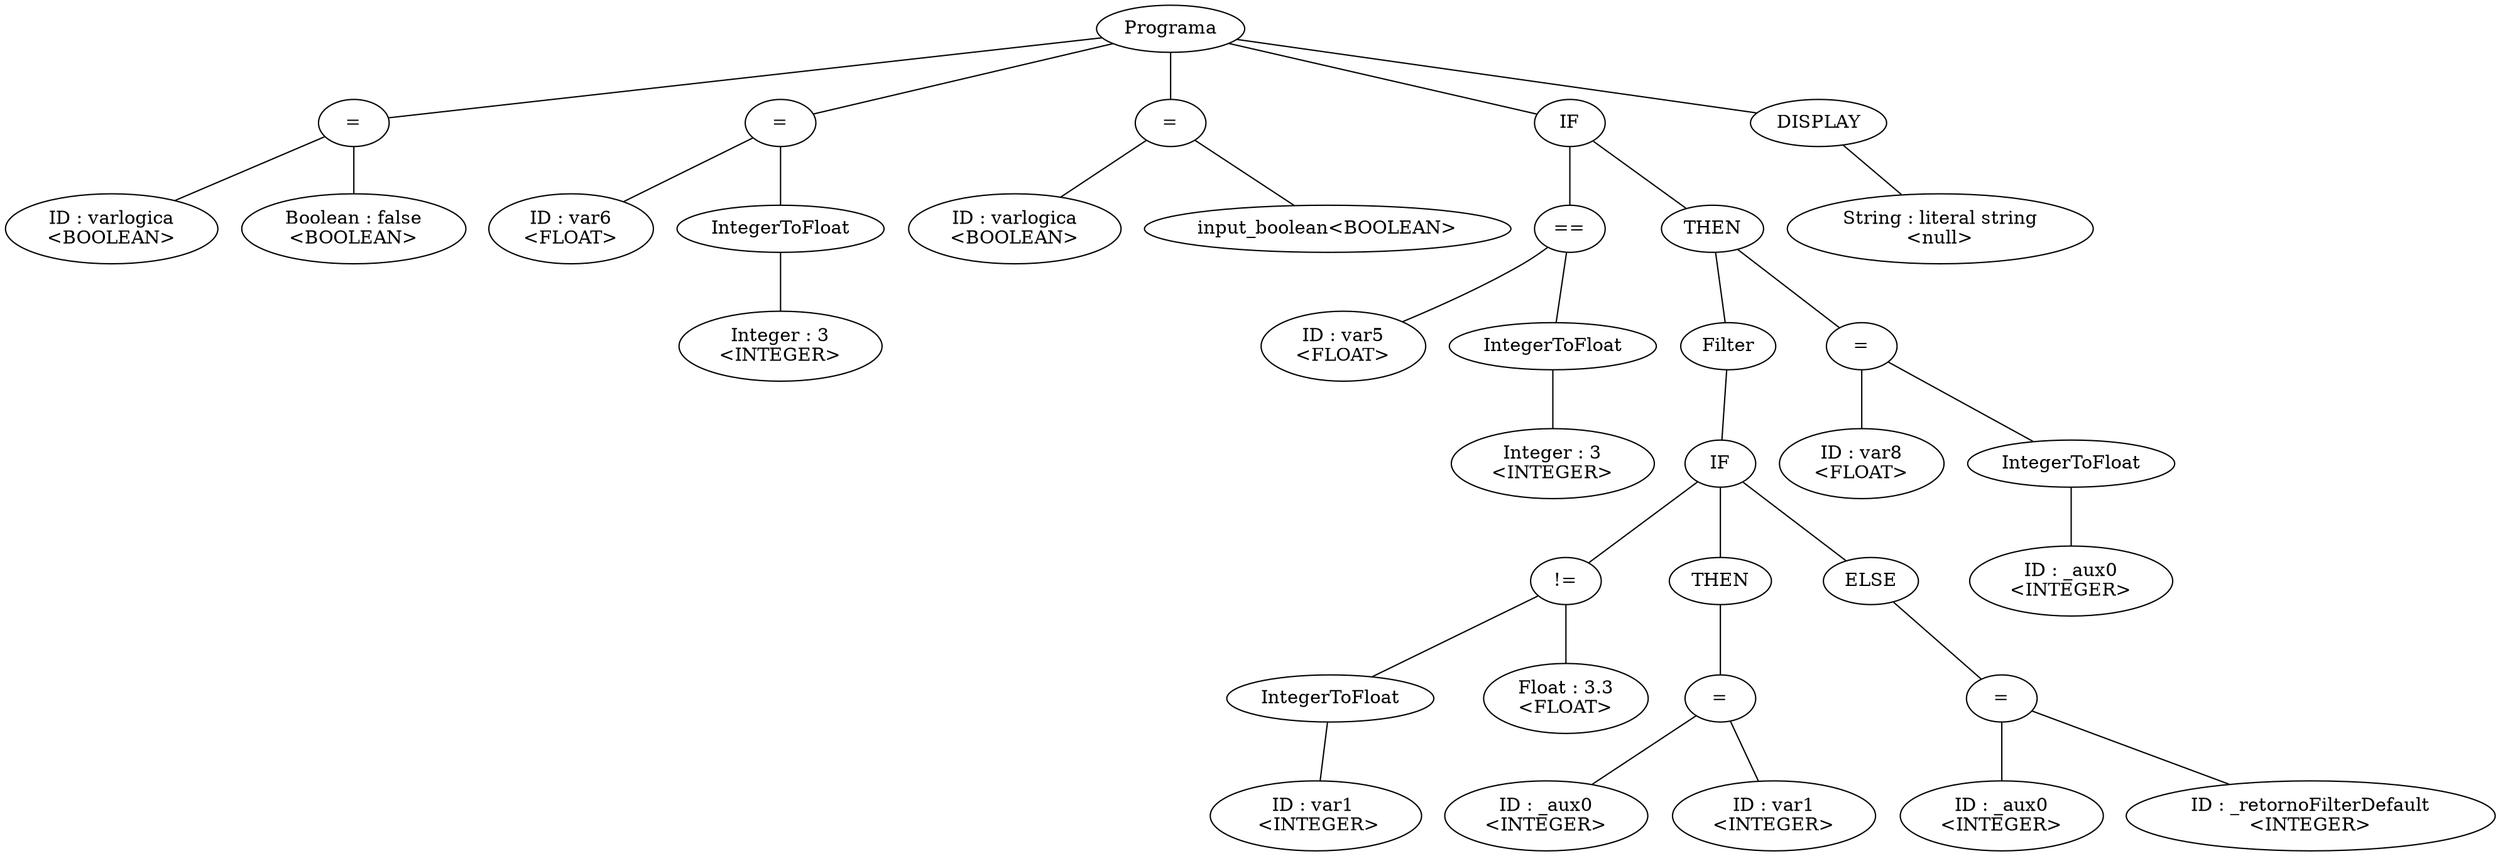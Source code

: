 graph G {nodo_113131154[label="Programa"]
nodo_1600390310[label="="]
nodo_113131154--nodo_1600390310
nodo_541742448[label="ID : varlogica\n<BOOLEAN>"]
nodo_1600390310--nodo_541742448
nodo_725453847[label="Boolean : false\n<BOOLEAN>"]
nodo_1600390310--nodo_725453847
nodo_1543535948[label="="]
nodo_113131154--nodo_1543535948
nodo_599659358[label="ID : var6\n<FLOAT>"]
nodo_1543535948--nodo_599659358
nodo_1370301324[label="IntegerToFloat"]
nodo_1543535948--nodo_1370301324
nodo_381112474[label="Integer : 3\n<INTEGER>"]
nodo_1370301324--nodo_381112474
nodo_1233302813[label="="]
nodo_113131154--nodo_1233302813
nodo_443906960[label="ID : varlogica\n<BOOLEAN>"]
nodo_1233302813--nodo_443906960
nodo_1233302813--nodo_578591249
nodo_578591249[label="input_boolean<BOOLEAN>"]
nodo_241380676[label="IF"]
nodo_113131154--nodo_241380676
nodo_1377131464[label="=="]
nodo_241380676--nodo_1377131464
nodo_1670185953[label="ID : var5\n<FLOAT>"]
nodo_1377131464--nodo_1670185953
nodo_635941267[label="IntegerToFloat"]
nodo_1377131464--nodo_635941267
nodo_855220582[label="Integer : 3\n<INTEGER>"]
nodo_635941267--nodo_855220582
nodo_241380676--nodo_219603729
nodo_219603729[label="THEN"]
nodo_1254778858[label="Filter"]
nodo_219603729--nodo_1254778858
nodo_1096021849[label="IF"]
nodo_1254778858--nodo_1096021849
nodo_1503706569[label="!="]
nodo_1096021849--nodo_1503706569
nodo_1069617938[label="IntegerToFloat"]
nodo_1503706569--nodo_1069617938
nodo_1643565708[label="ID : var1 
 <INTEGER>"]
nodo_1069617938--nodo_1643565708
nodo_1029989774[label="Float : 3.3\n<FLOAT>"]
nodo_1503706569--nodo_1029989774
nodo_1096021849--nodo_689951750
nodo_689951750[label="THEN"]
nodo_1974067901[label="="]
nodo_689951750--nodo_1974067901
nodo_1111963289[label="ID : _aux0\n<INTEGER>"]
nodo_1974067901--nodo_1111963289
nodo_368246511[label="ID : var1\n<INTEGER>"]
nodo_1974067901--nodo_368246511
nodo_1096021849--nodo_668141549
nodo_668141549[label="ELSE"]
nodo_186950090[label="="]
nodo_668141549--nodo_186950090
nodo_832701977[label="ID : _aux0\n<INTEGER>"]
nodo_186950090--nodo_832701977
nodo_1252662602[label="ID : _retornoFilterDefault\n<INTEGER>"]
nodo_186950090--nodo_1252662602
nodo_1210947446[label="="]
nodo_219603729--nodo_1210947446
nodo_1722373448[label="ID : var8\n<FLOAT>"]
nodo_1210947446--nodo_1722373448
nodo_1201276234[label="IntegerToFloat"]
nodo_1210947446--nodo_1201276234
nodo_1572868286[label="ID : _aux0\n<INTEGER>"]
nodo_1201276234--nodo_1572868286
nodo_2045950551[label="DISPLAY"]
nodo_113131154--nodo_2045950551
nodo_1440588596[label="String : literal string\n<null>"]
nodo_2045950551--nodo_1440588596
}
